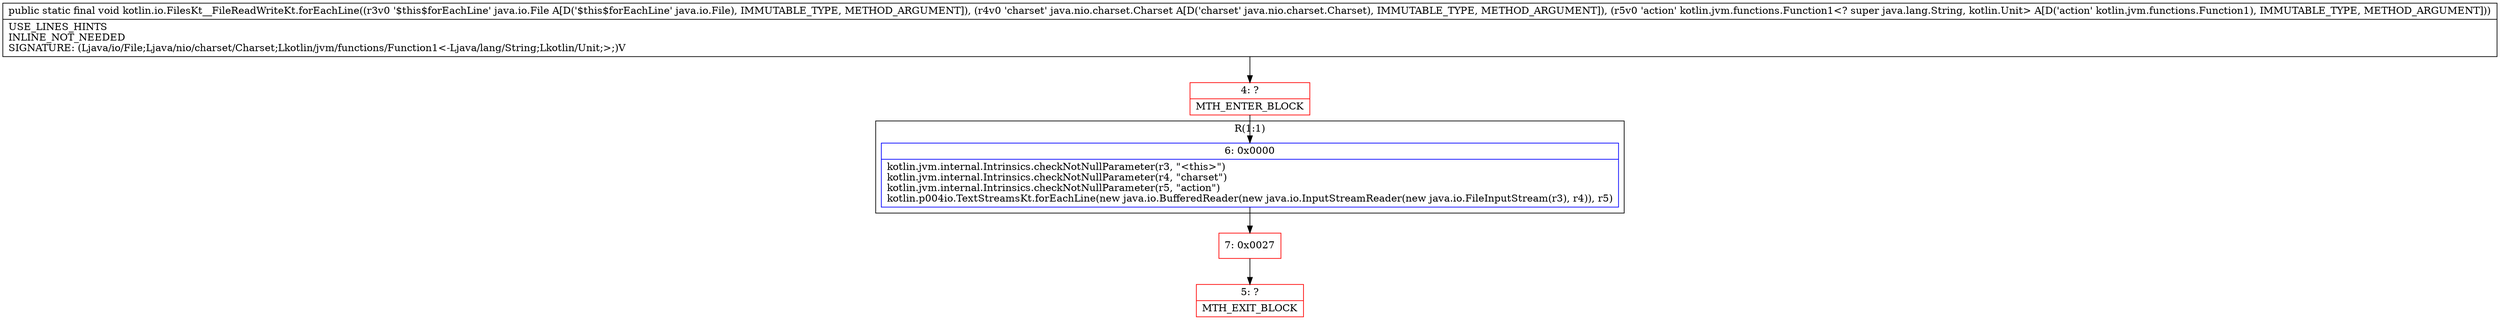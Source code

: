 digraph "CFG forkotlin.io.FilesKt__FileReadWriteKt.forEachLine(Ljava\/io\/File;Ljava\/nio\/charset\/Charset;Lkotlin\/jvm\/functions\/Function1;)V" {
subgraph cluster_Region_189096618 {
label = "R(1:1)";
node [shape=record,color=blue];
Node_6 [shape=record,label="{6\:\ 0x0000|kotlin.jvm.internal.Intrinsics.checkNotNullParameter(r3, \"\<this\>\")\lkotlin.jvm.internal.Intrinsics.checkNotNullParameter(r4, \"charset\")\lkotlin.jvm.internal.Intrinsics.checkNotNullParameter(r5, \"action\")\lkotlin.p004io.TextStreamsKt.forEachLine(new java.io.BufferedReader(new java.io.InputStreamReader(new java.io.FileInputStream(r3), r4)), r5)\l}"];
}
Node_4 [shape=record,color=red,label="{4\:\ ?|MTH_ENTER_BLOCK\l}"];
Node_7 [shape=record,color=red,label="{7\:\ 0x0027}"];
Node_5 [shape=record,color=red,label="{5\:\ ?|MTH_EXIT_BLOCK\l}"];
MethodNode[shape=record,label="{public static final void kotlin.io.FilesKt__FileReadWriteKt.forEachLine((r3v0 '$this$forEachLine' java.io.File A[D('$this$forEachLine' java.io.File), IMMUTABLE_TYPE, METHOD_ARGUMENT]), (r4v0 'charset' java.nio.charset.Charset A[D('charset' java.nio.charset.Charset), IMMUTABLE_TYPE, METHOD_ARGUMENT]), (r5v0 'action' kotlin.jvm.functions.Function1\<? super java.lang.String, kotlin.Unit\> A[D('action' kotlin.jvm.functions.Function1), IMMUTABLE_TYPE, METHOD_ARGUMENT]))  | USE_LINES_HINTS\lINLINE_NOT_NEEDED\lSIGNATURE: (Ljava\/io\/File;Ljava\/nio\/charset\/Charset;Lkotlin\/jvm\/functions\/Function1\<\-Ljava\/lang\/String;Lkotlin\/Unit;\>;)V\l}"];
MethodNode -> Node_4;Node_6 -> Node_7;
Node_4 -> Node_6;
Node_7 -> Node_5;
}

